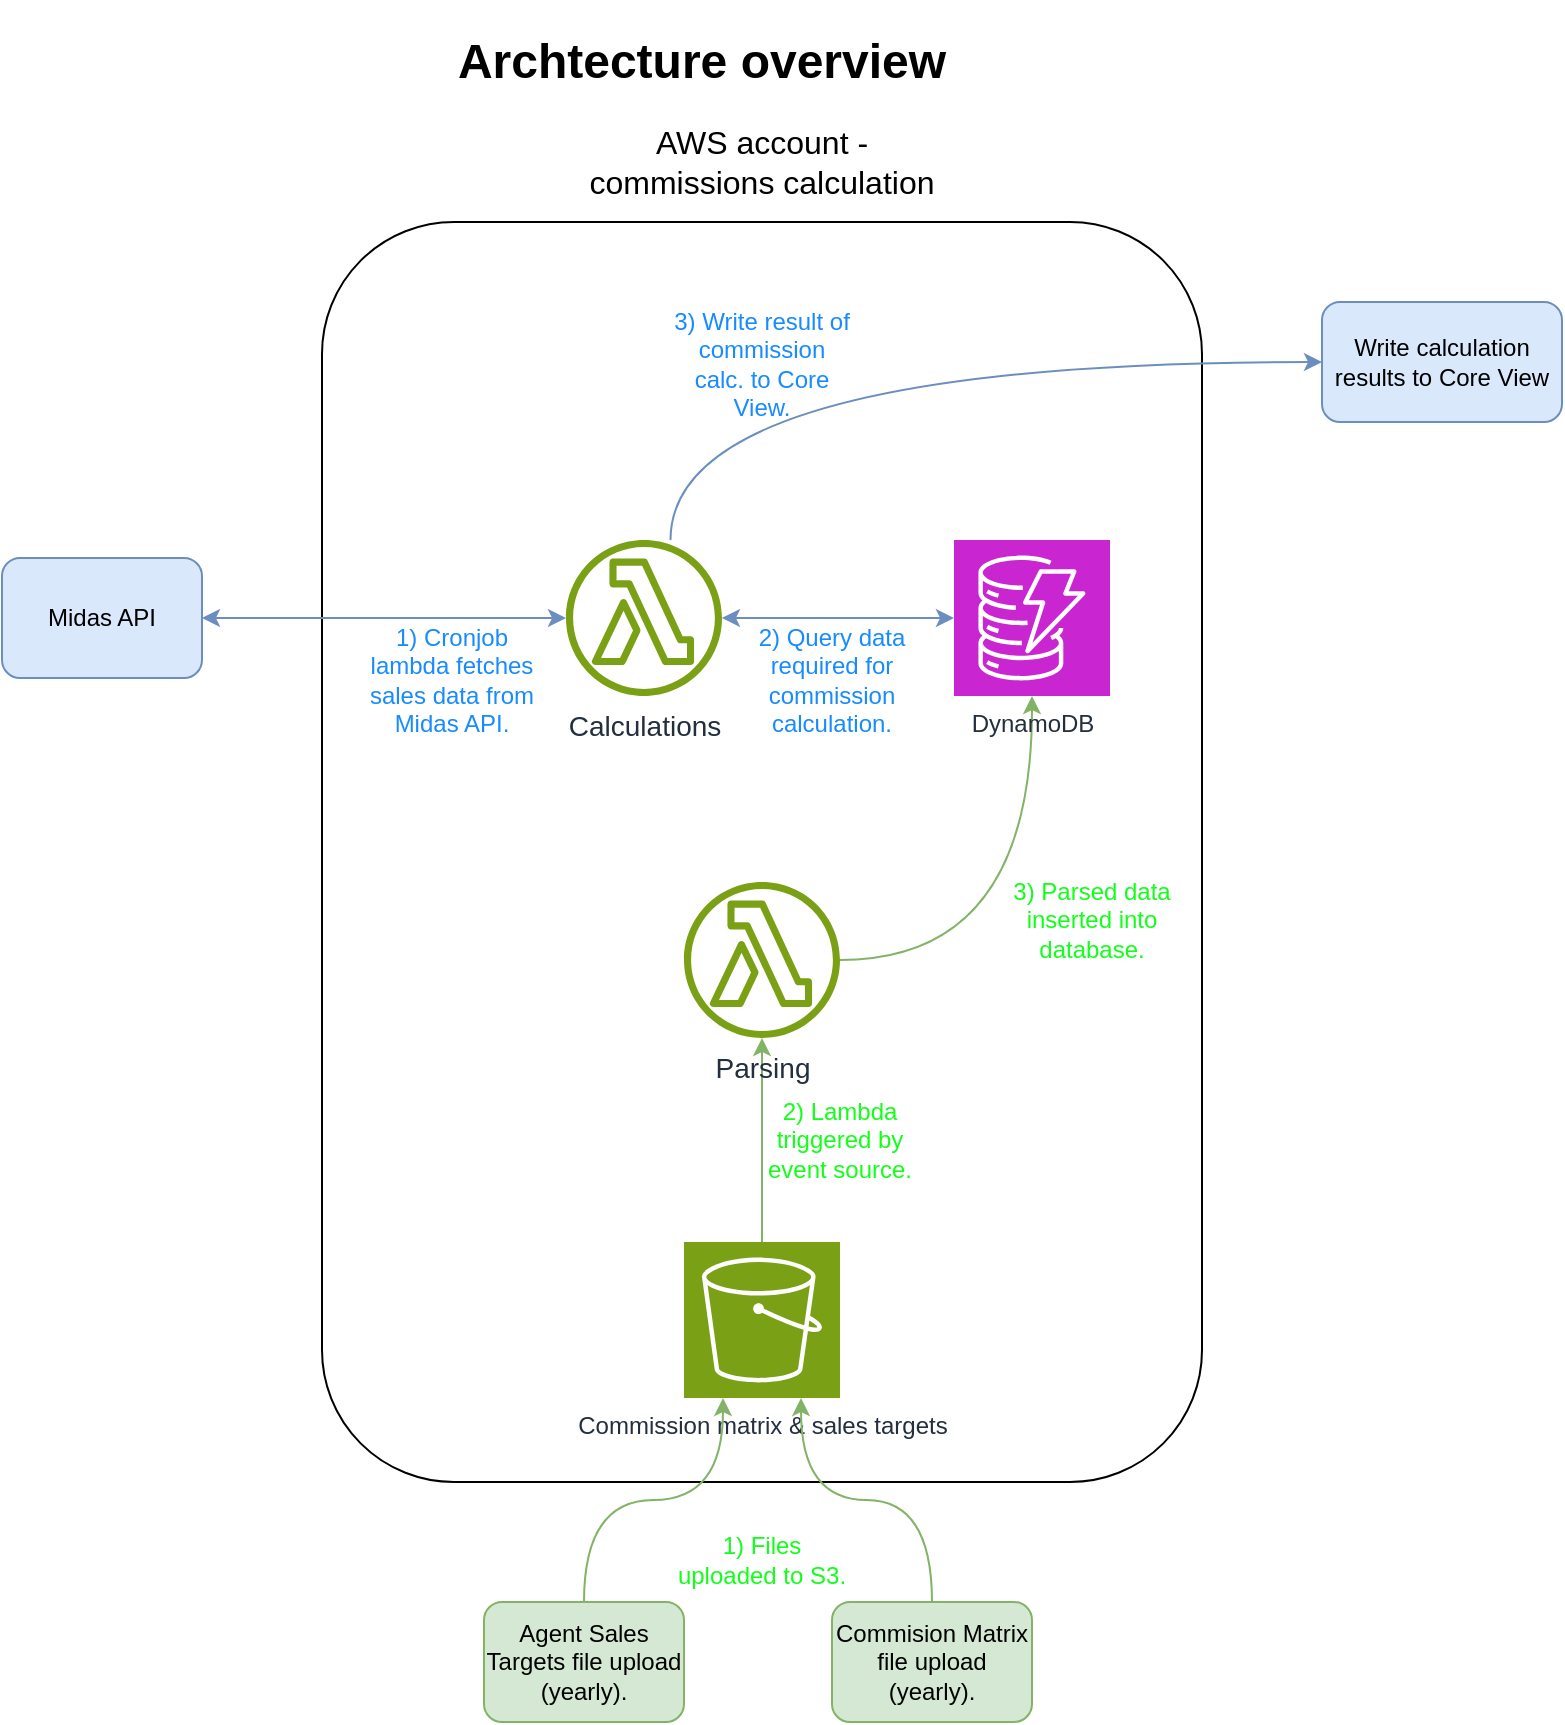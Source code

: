 <mxfile version="22.1.5" type="device">
  <diagram name="Page-1" id="CprnhcaB5m-wMpzN6rBH">
    <mxGraphModel dx="251" dy="729" grid="1" gridSize="10" guides="1" tooltips="1" connect="1" arrows="1" fold="1" page="1" pageScale="1" pageWidth="827" pageHeight="1169" math="0" shadow="0">
      <root>
        <mxCell id="0" />
        <mxCell id="1" parent="0" />
        <mxCell id="YeDFQegcH8h2r3Rjm_9H-2" value="" style="rounded=1;whiteSpace=wrap;html=1;fillColor=none;" parent="1" vertex="1">
          <mxGeometry x="1190" y="110" width="440" height="630" as="geometry" />
        </mxCell>
        <mxCell id="YeDFQegcH8h2r3Rjm_9H-3" value="Midas API" style="rounded=1;whiteSpace=wrap;html=1;fillColor=#dae8fc;strokeColor=#6c8ebf;" parent="1" vertex="1">
          <mxGeometry x="1030" y="278" width="100" height="60" as="geometry" />
        </mxCell>
        <mxCell id="YeDFQegcH8h2r3Rjm_9H-4" style="edgeStyle=orthogonalEdgeStyle;orthogonalLoop=1;jettySize=auto;html=1;startArrow=classic;startFill=1;curved=1;entryX=0;entryY=0.5;entryDx=0;entryDy=0;entryPerimeter=0;fillColor=#dae8fc;strokeColor=#6c8ebf;" parent="1" source="YeDFQegcH8h2r3Rjm_9H-7" edge="1" target="Pw8H6CO48tIshbksqKyi-1">
          <mxGeometry relative="1" as="geometry">
            <mxPoint x="1620" y="308" as="targetPoint" />
          </mxGeometry>
        </mxCell>
        <mxCell id="YeDFQegcH8h2r3Rjm_9H-5" style="edgeStyle=orthogonalEdgeStyle;orthogonalLoop=1;jettySize=auto;html=1;exitX=0.67;exitY=0;exitDx=0;exitDy=0;exitPerimeter=0;entryX=0;entryY=0.5;entryDx=0;entryDy=0;curved=1;fillColor=#dae8fc;strokeColor=#6c8ebf;" parent="1" source="YeDFQegcH8h2r3Rjm_9H-7" target="YeDFQegcH8h2r3Rjm_9H-10" edge="1">
          <mxGeometry relative="1" as="geometry" />
        </mxCell>
        <mxCell id="PvSi0mMRjCLsmE4IRq3A-2" style="edgeStyle=orthogonalEdgeStyle;rounded=0;orthogonalLoop=1;jettySize=auto;html=1;entryX=1;entryY=0.5;entryDx=0;entryDy=0;startArrow=classic;startFill=1;fillColor=#dae8fc;strokeColor=#6c8ebf;" edge="1" parent="1" source="YeDFQegcH8h2r3Rjm_9H-7" target="YeDFQegcH8h2r3Rjm_9H-3">
          <mxGeometry relative="1" as="geometry" />
        </mxCell>
        <mxCell id="YeDFQegcH8h2r3Rjm_9H-7" value="&lt;span style=&quot;font-size: 14px;&quot;&gt;Calculations&lt;/span&gt;" style="sketch=0;outlineConnect=0;fontColor=#232F3E;gradientColor=none;fillColor=#7AA116;strokeColor=none;dashed=0;verticalLabelPosition=bottom;verticalAlign=top;align=center;html=1;fontSize=12;fontStyle=0;aspect=fixed;pointerEvents=1;shape=mxgraph.aws4.lambda_function;points=[[0,0.2,0,0,0],[0,0.4,0,0,0],[0,0.6,0,0,0],[0,0.8,0,0,0],[0.33,0,0,0,0],[0.67,0,0,0,0],[1,0.2,0,0,0],[1,0.4,0,0,0],[1,0.6,0,0,0],[1,0.8,0,0,0]];" parent="1" vertex="1">
          <mxGeometry x="1312" y="269" width="78" height="78" as="geometry" />
        </mxCell>
        <mxCell id="YeDFQegcH8h2r3Rjm_9H-8" value="&lt;font style=&quot;font-size: 16px;&quot;&gt;AWS account - commissions calculation&lt;/font&gt;" style="text;html=1;strokeColor=none;fillColor=none;align=center;verticalAlign=middle;whiteSpace=wrap;rounded=0;" parent="1" vertex="1">
          <mxGeometry x="1320" y="30" width="180" height="100" as="geometry" />
        </mxCell>
        <mxCell id="YeDFQegcH8h2r3Rjm_9H-10" value="Write calculation results to Core View" style="rounded=1;whiteSpace=wrap;html=1;fillColor=#dae8fc;strokeColor=#6c8ebf;" parent="1" vertex="1">
          <mxGeometry x="1690" y="150" width="120" height="60" as="geometry" />
        </mxCell>
        <mxCell id="YeDFQegcH8h2r3Rjm_9H-11" style="edgeStyle=orthogonalEdgeStyle;orthogonalLoop=1;jettySize=auto;html=1;curved=1;fillColor=#d5e8d4;strokeColor=#82b366;" parent="1" source="YeDFQegcH8h2r3Rjm_9H-12" target="YeDFQegcH8h2r3Rjm_9H-13" edge="1">
          <mxGeometry relative="1" as="geometry" />
        </mxCell>
        <mxCell id="YeDFQegcH8h2r3Rjm_9H-12" value="Commission matrix &amp;amp; sales targets" style="sketch=0;points=[[0,0,0],[0.25,0,0],[0.5,0,0],[0.75,0,0],[1,0,0],[0,1,0],[0.25,1,0],[0.5,1,0],[0.75,1,0],[1,1,0],[0,0.25,0],[0,0.5,0],[0,0.75,0],[1,0.25,0],[1,0.5,0],[1,0.75,0]];outlineConnect=0;fontColor=#232F3E;fillColor=#7AA116;strokeColor=#ffffff;dashed=0;verticalLabelPosition=bottom;verticalAlign=top;align=center;html=1;fontSize=12;fontStyle=0;aspect=fixed;shape=mxgraph.aws4.resourceIcon;resIcon=mxgraph.aws4.s3;" parent="1" vertex="1">
          <mxGeometry x="1371" y="620" width="78" height="78" as="geometry" />
        </mxCell>
        <mxCell id="YeDFQegcH8h2r3Rjm_9H-13" value="&lt;span style=&quot;font-size: 14px;&quot;&gt;Parsing&lt;/span&gt;" style="sketch=0;outlineConnect=0;fontColor=#232F3E;gradientColor=none;fillColor=#7AA116;strokeColor=none;dashed=0;verticalLabelPosition=bottom;verticalAlign=top;align=center;html=1;fontSize=12;fontStyle=0;aspect=fixed;pointerEvents=1;shape=mxgraph.aws4.lambda_function;points=[[0,0.2,0,0,0],[0,0.4,0,0,0],[0,0.6,0,0,0],[0,0.8,0,0,0],[0.33,0,0,0,0],[0.67,0,0,0,0],[1,0.2,0,0,0],[1,0.4,0,0,0],[1,0.6,0,0,0],[1,0.8,0,0,0]];" parent="1" vertex="1">
          <mxGeometry x="1371" y="440" width="78" height="78" as="geometry" />
        </mxCell>
        <mxCell id="YeDFQegcH8h2r3Rjm_9H-14" style="edgeStyle=orthogonalEdgeStyle;orthogonalLoop=1;jettySize=auto;html=1;curved=1;fillColor=#d5e8d4;strokeColor=#82b366;" parent="1" source="YeDFQegcH8h2r3Rjm_9H-13" edge="1" target="Pw8H6CO48tIshbksqKyi-1">
          <mxGeometry relative="1" as="geometry">
            <mxPoint x="1659" y="347" as="targetPoint" />
          </mxGeometry>
        </mxCell>
        <mxCell id="YeDFQegcH8h2r3Rjm_9H-15" value="Agent Sales Targets file upload (yearly)." style="rounded=1;whiteSpace=wrap;html=1;fillColor=#d5e8d4;strokeColor=#82b366;" parent="1" vertex="1">
          <mxGeometry x="1271" y="800" width="100" height="60" as="geometry" />
        </mxCell>
        <mxCell id="YeDFQegcH8h2r3Rjm_9H-16" value="Commision Matrix file upload (yearly)." style="rounded=1;whiteSpace=wrap;html=1;fillColor=#d5e8d4;strokeColor=#82b366;" parent="1" vertex="1">
          <mxGeometry x="1445" y="800" width="100" height="60" as="geometry" />
        </mxCell>
        <mxCell id="YeDFQegcH8h2r3Rjm_9H-18" style="edgeStyle=orthogonalEdgeStyle;orthogonalLoop=1;jettySize=auto;html=1;entryX=0.25;entryY=1;entryDx=0;entryDy=0;entryPerimeter=0;curved=1;fillColor=#d5e8d4;strokeColor=#82b366;" parent="1" source="YeDFQegcH8h2r3Rjm_9H-15" target="YeDFQegcH8h2r3Rjm_9H-12" edge="1">
          <mxGeometry relative="1" as="geometry" />
        </mxCell>
        <mxCell id="YeDFQegcH8h2r3Rjm_9H-19" style="edgeStyle=orthogonalEdgeStyle;orthogonalLoop=1;jettySize=auto;html=1;entryX=0.75;entryY=1;entryDx=0;entryDy=0;entryPerimeter=0;curved=1;fillColor=#d5e8d4;strokeColor=#82b366;" parent="1" source="YeDFQegcH8h2r3Rjm_9H-16" target="YeDFQegcH8h2r3Rjm_9H-12" edge="1">
          <mxGeometry relative="1" as="geometry" />
        </mxCell>
        <mxCell id="YeDFQegcH8h2r3Rjm_9H-24" value="1) Cronjob lambda fetches sales data from Midas API." style="text;html=1;strokeColor=none;fillColor=none;align=center;verticalAlign=middle;whiteSpace=wrap;rounded=0;fontColor=#178BFF;" parent="1" vertex="1">
          <mxGeometry x="1210" y="310" width="90" height="58" as="geometry" />
        </mxCell>
        <mxCell id="YeDFQegcH8h2r3Rjm_9H-25" value="2) Query data required for commission calculation." style="text;html=1;strokeColor=none;fillColor=none;align=center;verticalAlign=middle;whiteSpace=wrap;rounded=0;fontColor=#178BFF;" parent="1" vertex="1">
          <mxGeometry x="1400" y="310" width="90" height="58" as="geometry" />
        </mxCell>
        <mxCell id="YeDFQegcH8h2r3Rjm_9H-26" value="3) Write result of commission calc. to Core View." style="text;html=1;strokeColor=none;fillColor=none;align=center;verticalAlign=middle;whiteSpace=wrap;rounded=0;fontColor=#178BFF;" parent="1" vertex="1">
          <mxGeometry x="1365" y="152" width="90" height="58" as="geometry" />
        </mxCell>
        <mxCell id="YeDFQegcH8h2r3Rjm_9H-27" value="1) Files uploaded to S3." style="text;html=1;strokeColor=none;fillColor=none;align=center;verticalAlign=middle;whiteSpace=wrap;rounded=0;fontColor=#12FF1A;" parent="1" vertex="1">
          <mxGeometry x="1365" y="750" width="90" height="58" as="geometry" />
        </mxCell>
        <mxCell id="YeDFQegcH8h2r3Rjm_9H-28" value="2) Lambda triggered by event source." style="text;html=1;strokeColor=none;fillColor=none;align=center;verticalAlign=middle;whiteSpace=wrap;rounded=0;fontColor=#12FF1A;" parent="1" vertex="1">
          <mxGeometry x="1404" y="540" width="90" height="58" as="geometry" />
        </mxCell>
        <mxCell id="YeDFQegcH8h2r3Rjm_9H-29" value="3) Parsed data inserted into database." style="text;html=1;strokeColor=none;fillColor=none;align=center;verticalAlign=middle;whiteSpace=wrap;rounded=0;fontColor=#12FF1A;" parent="1" vertex="1">
          <mxGeometry x="1530" y="430" width="90" height="58" as="geometry" />
        </mxCell>
        <mxCell id="Pw8H6CO48tIshbksqKyi-1" value="&lt;div style=&quot;&quot;&gt;&lt;span style=&quot;background-color: initial;&quot;&gt;DynamoDB&lt;/span&gt;&lt;/div&gt;" style="sketch=0;points=[[0,0,0],[0.25,0,0],[0.5,0,0],[0.75,0,0],[1,0,0],[0,1,0],[0.25,1,0],[0.5,1,0],[0.75,1,0],[1,1,0],[0,0.25,0],[0,0.5,0],[0,0.75,0],[1,0.25,0],[1,0.5,0],[1,0.75,0]];outlineConnect=0;fontColor=#232F3E;fillColor=#C925D1;strokeColor=#ffffff;dashed=0;verticalLabelPosition=bottom;verticalAlign=top;align=center;html=1;fontSize=12;fontStyle=0;aspect=fixed;shape=mxgraph.aws4.resourceIcon;resIcon=mxgraph.aws4.dynamodb;" parent="1" vertex="1">
          <mxGeometry x="1506" y="269" width="78" height="78" as="geometry" />
        </mxCell>
        <mxCell id="PvSi0mMRjCLsmE4IRq3A-4" value="&lt;h1&gt;Archtecture overview&lt;/h1&gt;" style="text;html=1;strokeColor=none;fillColor=none;align=center;verticalAlign=middle;whiteSpace=wrap;rounded=0;" vertex="1" parent="1">
          <mxGeometry x="1230" width="300" height="60" as="geometry" />
        </mxCell>
      </root>
    </mxGraphModel>
  </diagram>
</mxfile>
